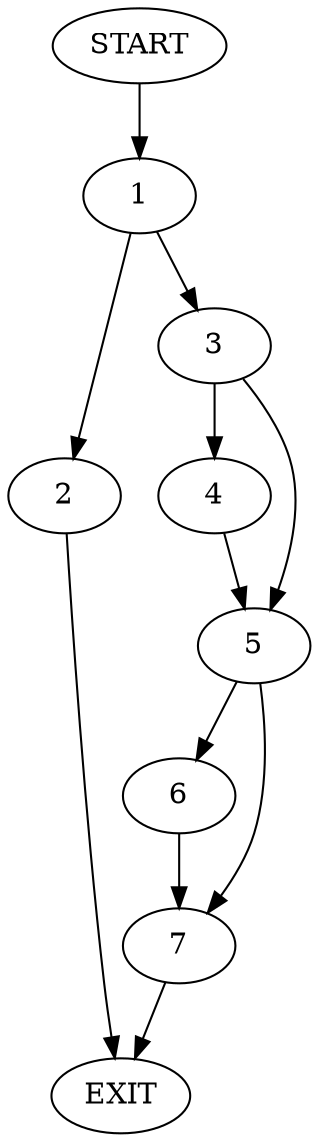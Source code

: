 digraph {
0 [label="START"]
8 [label="EXIT"]
0 -> 1
1 -> 2
1 -> 3
2 -> 8
3 -> 4
3 -> 5
5 -> 6
5 -> 7
4 -> 5
7 -> 8
6 -> 7
}

